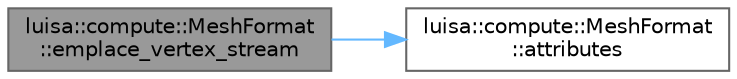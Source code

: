digraph "luisa::compute::MeshFormat::emplace_vertex_stream"
{
 // LATEX_PDF_SIZE
  bgcolor="transparent";
  edge [fontname=Helvetica,fontsize=10,labelfontname=Helvetica,labelfontsize=10];
  node [fontname=Helvetica,fontsize=10,shape=box,height=0.2,width=0.4];
  rankdir="LR";
  Node1 [id="Node000001",label="luisa::compute::MeshFormat\l::emplace_vertex_stream",height=0.2,width=0.4,color="gray40", fillcolor="grey60", style="filled", fontcolor="black",tooltip=" "];
  Node1 -> Node2 [id="edge1_Node000001_Node000002",color="steelblue1",style="solid",tooltip=" "];
  Node2 [id="Node000002",label="luisa::compute::MeshFormat\l::attributes",height=0.2,width=0.4,color="grey40", fillcolor="white", style="filled",URL="$classluisa_1_1compute_1_1_mesh_format.html#ad559394770dfab001a6f3c7a0025ea02",tooltip=" "];
}
